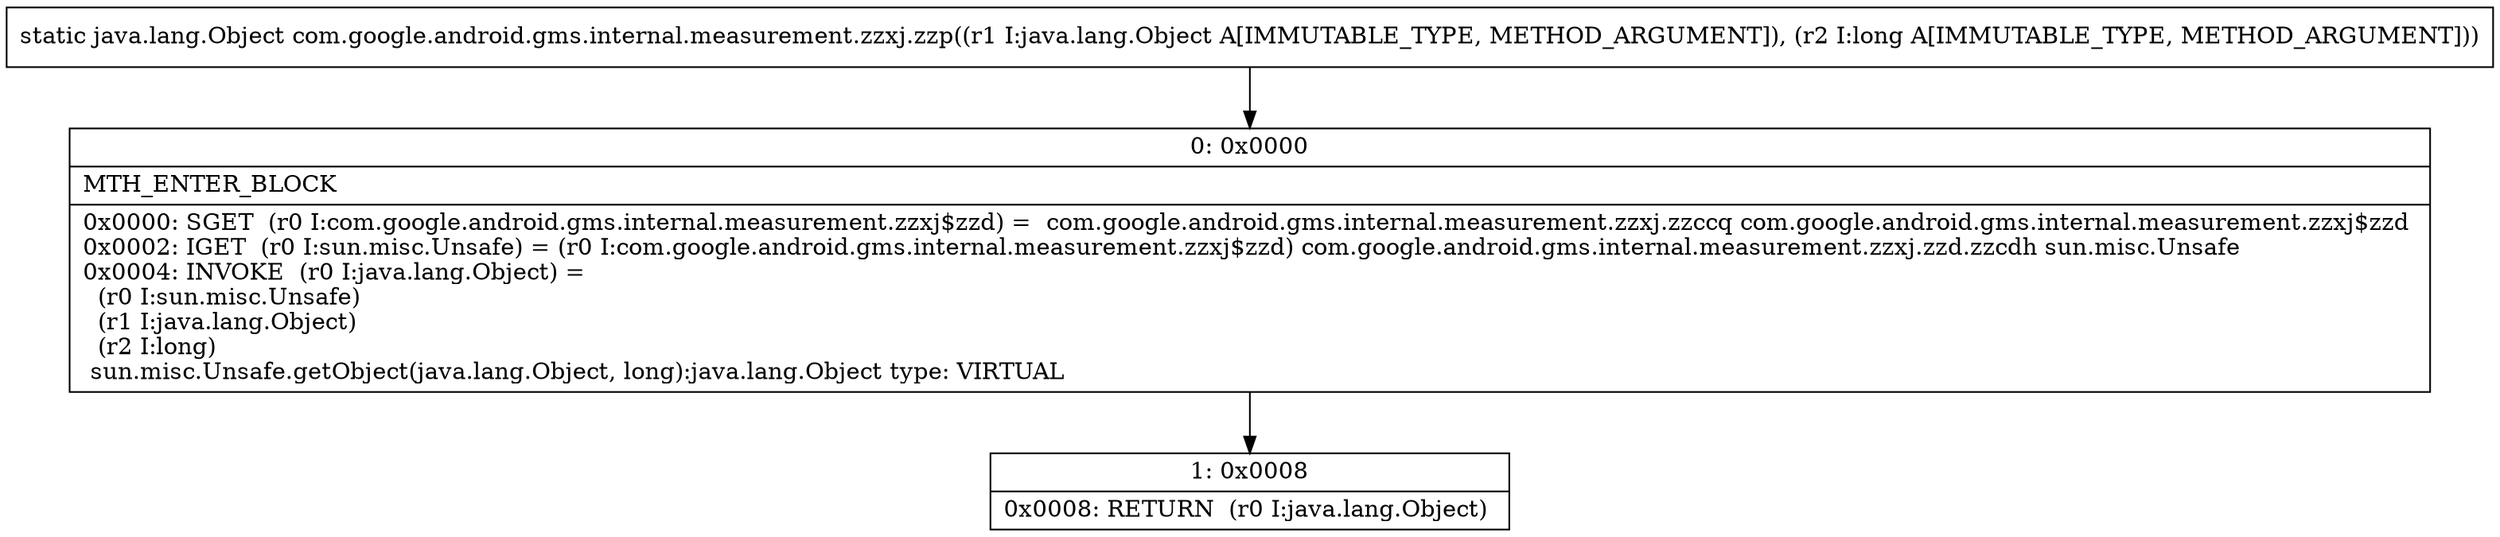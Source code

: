 digraph "CFG forcom.google.android.gms.internal.measurement.zzxj.zzp(Ljava\/lang\/Object;J)Ljava\/lang\/Object;" {
Node_0 [shape=record,label="{0\:\ 0x0000|MTH_ENTER_BLOCK\l|0x0000: SGET  (r0 I:com.google.android.gms.internal.measurement.zzxj$zzd) =  com.google.android.gms.internal.measurement.zzxj.zzccq com.google.android.gms.internal.measurement.zzxj$zzd \l0x0002: IGET  (r0 I:sun.misc.Unsafe) = (r0 I:com.google.android.gms.internal.measurement.zzxj$zzd) com.google.android.gms.internal.measurement.zzxj.zzd.zzcdh sun.misc.Unsafe \l0x0004: INVOKE  (r0 I:java.lang.Object) = \l  (r0 I:sun.misc.Unsafe)\l  (r1 I:java.lang.Object)\l  (r2 I:long)\l sun.misc.Unsafe.getObject(java.lang.Object, long):java.lang.Object type: VIRTUAL \l}"];
Node_1 [shape=record,label="{1\:\ 0x0008|0x0008: RETURN  (r0 I:java.lang.Object) \l}"];
MethodNode[shape=record,label="{static java.lang.Object com.google.android.gms.internal.measurement.zzxj.zzp((r1 I:java.lang.Object A[IMMUTABLE_TYPE, METHOD_ARGUMENT]), (r2 I:long A[IMMUTABLE_TYPE, METHOD_ARGUMENT])) }"];
MethodNode -> Node_0;
Node_0 -> Node_1;
}

